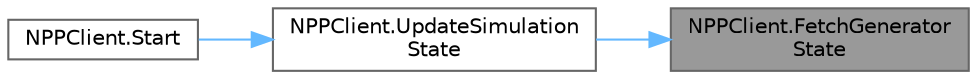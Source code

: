 digraph "NPPClient.FetchGeneratorState"
{
 // LATEX_PDF_SIZE
  bgcolor="transparent";
  edge [fontname=Helvetica,fontsize=10,labelfontname=Helvetica,labelfontsize=10];
  node [fontname=Helvetica,fontsize=10,shape=box,height=0.2,width=0.4];
  rankdir="RL";
  Node1 [id="Node000001",label="NPPClient.FetchGenerator\lState",height=0.2,width=0.4,color="gray40", fillcolor="grey60", style="filled", fontcolor="black",tooltip="This method fetches the state of the generator from the REST server."];
  Node1 -> Node2 [id="edge1_Node000001_Node000002",dir="back",color="steelblue1",style="solid",tooltip=" "];
  Node2 [id="Node000002",label="NPPClient.UpdateSimulation\lState",height=0.2,width=0.4,color="grey40", fillcolor="white", style="filled",URL="$class_n_p_p_client.html#a3fab7c6e67c4a6baf4eced7c07fbdc37",tooltip="This method updates the simulation state by fetching all data from the REST server and updating the a..."];
  Node2 -> Node3 [id="edge2_Node000002_Node000003",dir="back",color="steelblue1",style="solid",tooltip=" "];
  Node3 [id="Node000003",label="NPPClient.Start",height=0.2,width=0.4,color="grey40", fillcolor="white", style="filled",URL="$class_n_p_p_client.html#a8cf1cfc9c27b94aaa373ee0b5724ecba",tooltip="This method initialises the simulations update process by calling UpdateSimulationState()."];
}
